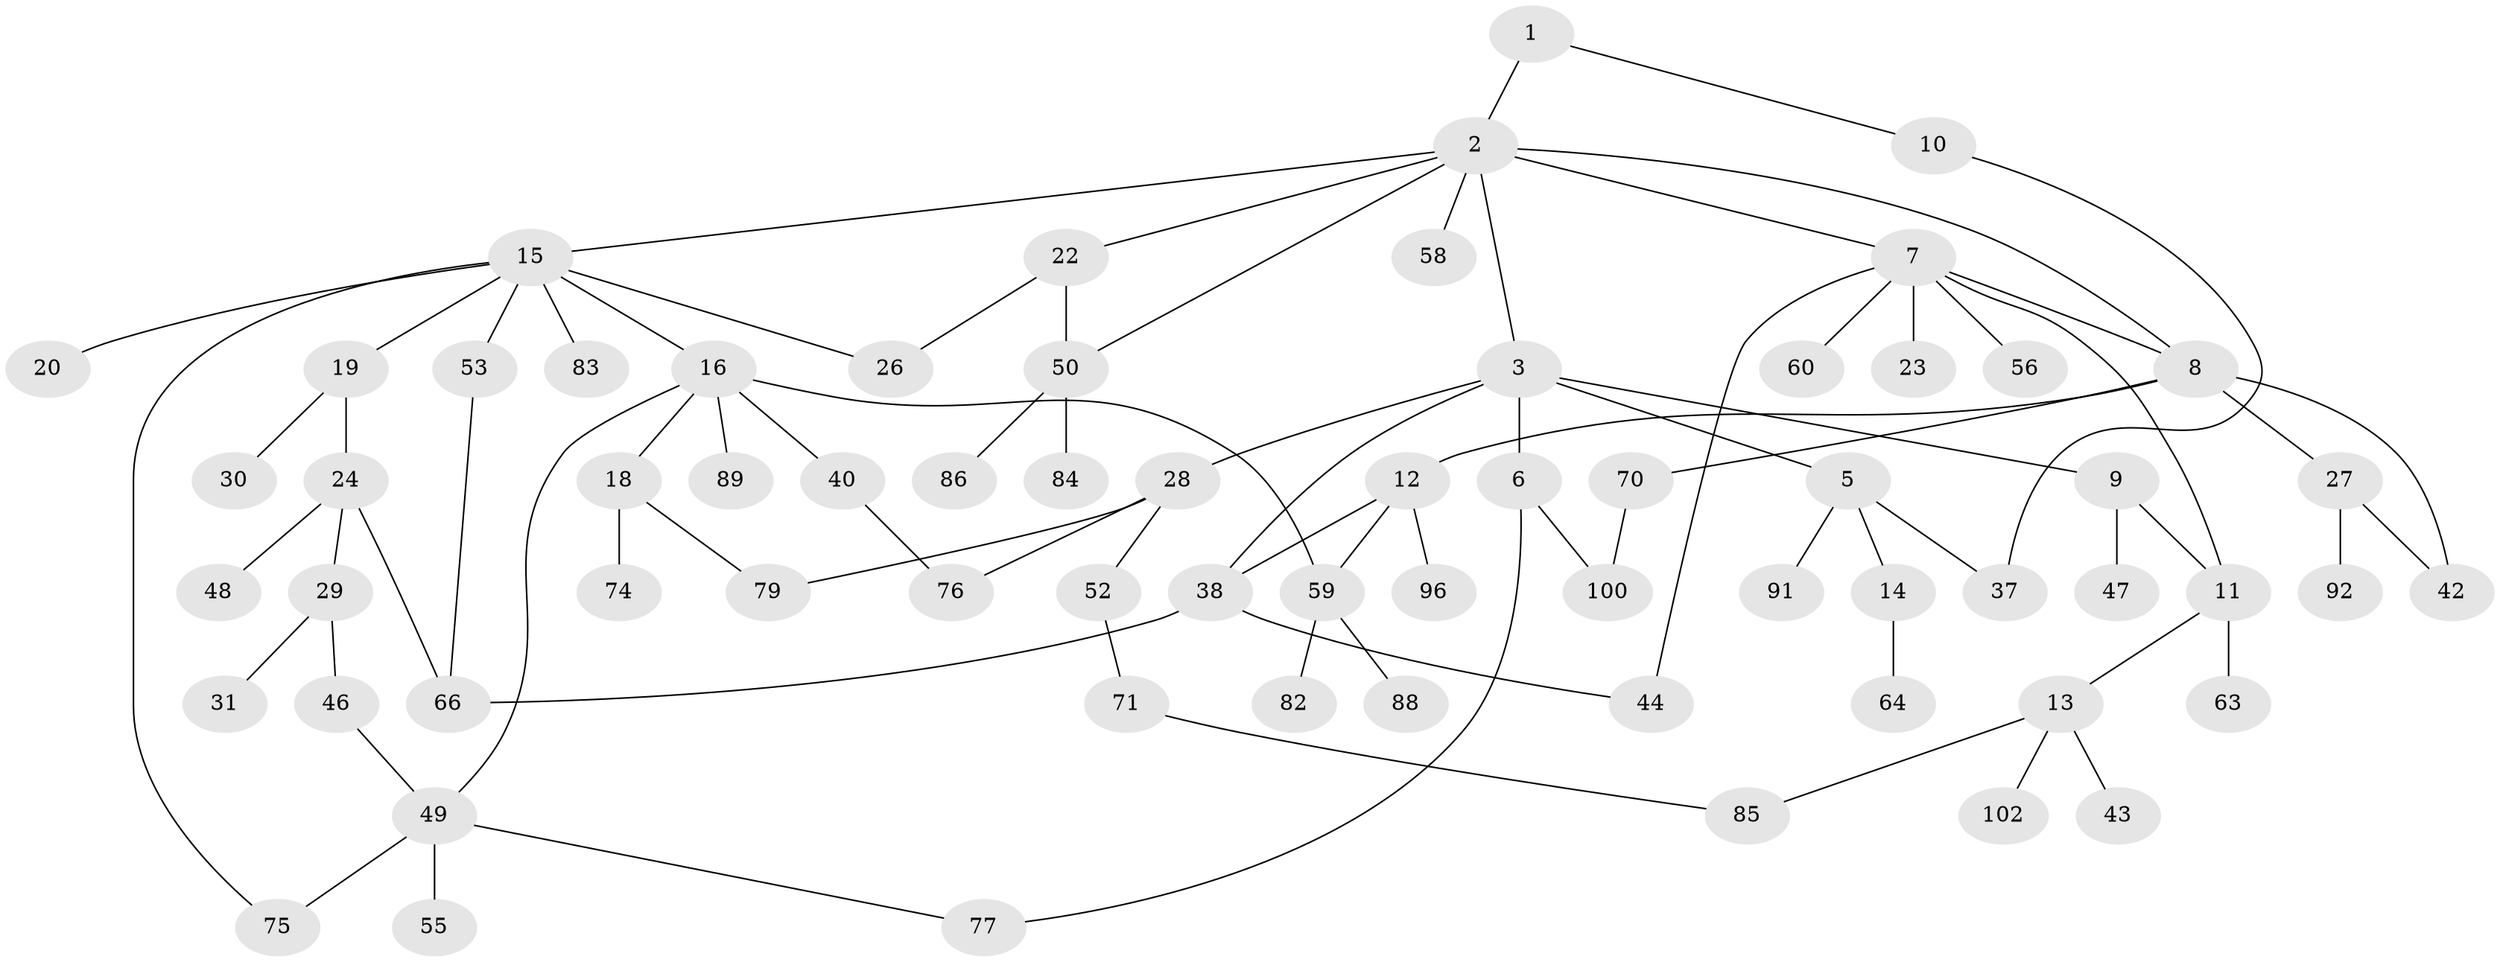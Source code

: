 // Generated by graph-tools (version 1.1) at 2025/51/02/27/25 19:51:38]
// undirected, 67 vertices, 84 edges
graph export_dot {
graph [start="1"]
  node [color=gray90,style=filled];
  1 [super="+87"];
  2 [super="+4"];
  3 [super="+25"];
  5 [super="+21"];
  6 [super="+36"];
  7 [super="+62"];
  8 [super="+78"];
  9 [super="+32"];
  10 [super="+33"];
  11;
  12 [super="+54"];
  13 [super="+61"];
  14 [super="+39"];
  15 [super="+17"];
  16 [super="+98"];
  18;
  19 [super="+93"];
  20;
  22 [super="+97"];
  23;
  24 [super="+35"];
  26 [super="+34"];
  27 [super="+41"];
  28 [super="+103"];
  29;
  30;
  31;
  37 [super="+45"];
  38 [super="+65"];
  40 [super="+51"];
  42;
  43;
  44 [super="+67"];
  46 [super="+95"];
  47;
  48;
  49 [super="+57"];
  50 [super="+69"];
  52;
  53 [super="+73"];
  55;
  56;
  58;
  59 [super="+72"];
  60 [super="+99"];
  63;
  64;
  66 [super="+68"];
  70;
  71 [super="+90"];
  74 [super="+81"];
  75 [super="+101"];
  76;
  77;
  79 [super="+80"];
  82;
  83;
  84;
  85;
  86;
  88 [super="+94"];
  89;
  91;
  92;
  96;
  100;
  102;
  1 -- 2;
  1 -- 10;
  2 -- 3;
  2 -- 7;
  2 -- 15;
  2 -- 22;
  2 -- 8;
  2 -- 50;
  2 -- 58;
  3 -- 5;
  3 -- 6;
  3 -- 9;
  3 -- 38;
  3 -- 28;
  5 -- 14;
  5 -- 91;
  5 -- 37;
  6 -- 77;
  6 -- 100;
  7 -- 11;
  7 -- 23;
  7 -- 56;
  7 -- 60;
  7 -- 8;
  7 -- 44;
  8 -- 12;
  8 -- 27;
  8 -- 42;
  8 -- 70;
  9 -- 47;
  9 -- 11;
  10 -- 37;
  11 -- 13;
  11 -- 63;
  12 -- 38;
  12 -- 96;
  12 -- 59;
  13 -- 43;
  13 -- 85;
  13 -- 102;
  14 -- 64;
  15 -- 16;
  15 -- 19;
  15 -- 20;
  15 -- 83;
  15 -- 26;
  15 -- 53;
  15 -- 75;
  16 -- 18;
  16 -- 40;
  16 -- 49;
  16 -- 59;
  16 -- 89;
  18 -- 74;
  18 -- 79;
  19 -- 24;
  19 -- 30;
  22 -- 50;
  22 -- 26;
  24 -- 29;
  24 -- 48;
  24 -- 66;
  27 -- 42;
  27 -- 92;
  28 -- 52;
  28 -- 79;
  28 -- 76;
  29 -- 31;
  29 -- 46;
  38 -- 44;
  38 -- 66;
  40 -- 76;
  46 -- 49;
  49 -- 55;
  49 -- 75;
  49 -- 77;
  50 -- 84;
  50 -- 86;
  52 -- 71;
  53 -- 66;
  59 -- 82;
  59 -- 88;
  70 -- 100;
  71 -- 85;
}
